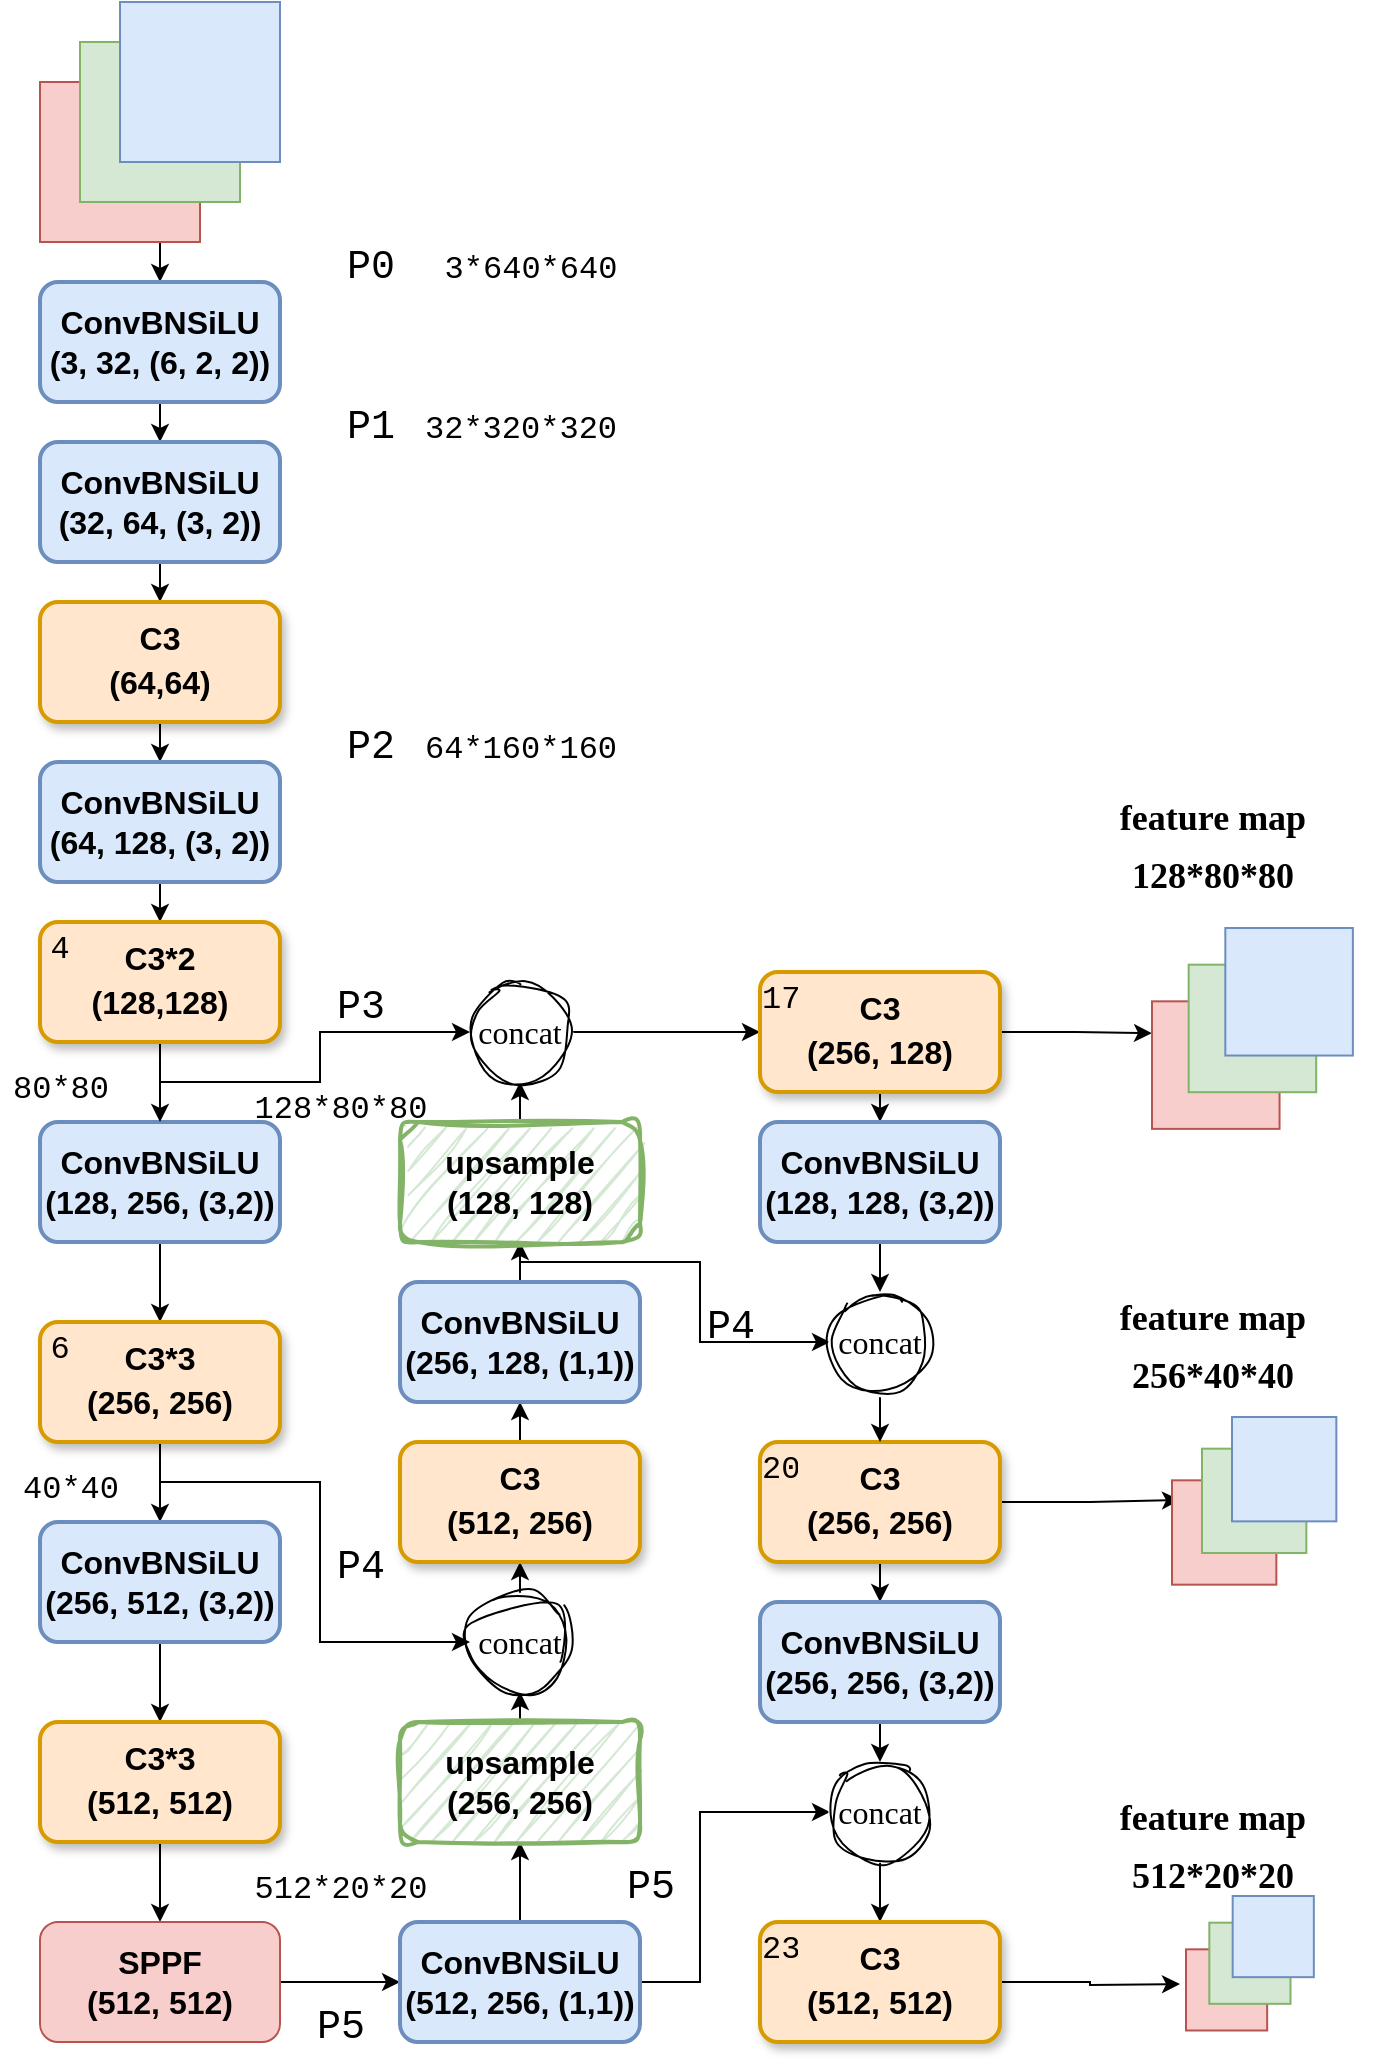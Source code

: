 <mxfile version="20.8.23" type="github" pages="6">
  <diagram name="第 1 页" id="JUju-SfDc5GeivV5sUrn">
    <mxGraphModel dx="805" dy="739" grid="1" gridSize="10" guides="1" tooltips="1" connect="1" arrows="1" fold="1" page="1" pageScale="1" pageWidth="827" pageHeight="1169" math="0" shadow="0">
      <root>
        <mxCell id="0" />
        <mxCell id="1" parent="0" />
        <mxCell id="3-Fe06T2kwL8zZiIl-PU-5" style="edgeStyle=orthogonalEdgeStyle;rounded=0;orthogonalLoop=1;jettySize=auto;html=1;exitX=0.5;exitY=1;exitDx=0;exitDy=0;" parent="1" source="3-Fe06T2kwL8zZiIl-PU-2" target="3-Fe06T2kwL8zZiIl-PU-4" edge="1">
          <mxGeometry relative="1" as="geometry" />
        </mxCell>
        <mxCell id="3-Fe06T2kwL8zZiIl-PU-10" style="edgeStyle=orthogonalEdgeStyle;rounded=0;orthogonalLoop=1;jettySize=auto;html=1;exitX=0.5;exitY=1;exitDx=0;exitDy=0;entryX=0.5;entryY=0;entryDx=0;entryDy=0;fontFamily=Courier New;fontSize=16;" parent="1" source="3-Fe06T2kwL8zZiIl-PU-4" target="3-Fe06T2kwL8zZiIl-PU-9" edge="1">
          <mxGeometry relative="1" as="geometry" />
        </mxCell>
        <mxCell id="3-Fe06T2kwL8zZiIl-PU-4" value="&lt;font style=&quot;font-size: 16px;&quot;&gt;&lt;b&gt;ConvBNSiLU&lt;br&gt;(3, 32, (6, 2, 2))&lt;/b&gt;&lt;br&gt;&lt;/font&gt;" style="rounded=1;whiteSpace=wrap;html=1;fillColor=#dae8fc;strokeColor=#6c8ebf;strokeWidth=2;" parent="1" vertex="1">
          <mxGeometry x="30" y="260" width="120" height="60" as="geometry" />
        </mxCell>
        <mxCell id="3-Fe06T2kwL8zZiIl-PU-6" value="&lt;span style=&quot;font-weight: normal;&quot;&gt;&lt;font style=&quot;font-size: 16px;&quot; face=&quot;Courier New&quot;&gt;3*640*640&lt;/font&gt;&lt;/span&gt;" style="text;strokeColor=none;fillColor=none;html=1;fontSize=24;fontStyle=1;verticalAlign=middle;align=center;" parent="1" vertex="1">
          <mxGeometry x="225" y="230" width="100" height="40" as="geometry" />
        </mxCell>
        <mxCell id="3-Fe06T2kwL8zZiIl-PU-20" style="edgeStyle=orthogonalEdgeStyle;rounded=0;orthogonalLoop=1;jettySize=auto;html=1;exitX=0.5;exitY=1;exitDx=0;exitDy=0;entryX=0.5;entryY=0;entryDx=0;entryDy=0;fontFamily=Helvetica;fontSize=16;" parent="1" source="3-Fe06T2kwL8zZiIl-PU-9" target="3-Fe06T2kwL8zZiIl-PU-15" edge="1">
          <mxGeometry relative="1" as="geometry" />
        </mxCell>
        <mxCell id="3-Fe06T2kwL8zZiIl-PU-9" value="&lt;font style=&quot;font-size: 16px;&quot;&gt;&lt;b&gt;ConvBNSiLU&lt;br&gt;(32, 64, (3, 2))&lt;/b&gt;&lt;br&gt;&lt;/font&gt;" style="rounded=1;whiteSpace=wrap;html=1;fillColor=#dae8fc;strokeColor=#6c8ebf;strokeWidth=2;" parent="1" vertex="1">
          <mxGeometry x="30" y="340" width="120" height="60" as="geometry" />
        </mxCell>
        <mxCell id="3-Fe06T2kwL8zZiIl-PU-11" value="&lt;span style=&quot;font-weight: normal;&quot;&gt;&lt;font style=&quot;font-size: 16px;&quot; face=&quot;Courier New&quot;&gt;32*320*320&lt;/font&gt;&lt;/span&gt;" style="text;strokeColor=none;fillColor=none;html=1;fontSize=24;fontStyle=1;verticalAlign=middle;align=center;" parent="1" vertex="1">
          <mxGeometry x="220" y="320" width="100" height="20" as="geometry" />
        </mxCell>
        <mxCell id="3-Fe06T2kwL8zZiIl-PU-29" style="edgeStyle=orthogonalEdgeStyle;rounded=0;orthogonalLoop=1;jettySize=auto;html=1;exitX=0.5;exitY=1;exitDx=0;exitDy=0;entryX=0.5;entryY=0;entryDx=0;entryDy=0;fontFamily=Helvetica;fontSize=16;" parent="1" source="3-Fe06T2kwL8zZiIl-PU-15" target="3-Fe06T2kwL8zZiIl-PU-23" edge="1">
          <mxGeometry relative="1" as="geometry" />
        </mxCell>
        <mxCell id="3-Fe06T2kwL8zZiIl-PU-15" value="&lt;font face=&quot;Helvetica&quot; style=&quot;font-size: 16px;&quot;&gt;&lt;b&gt;C3&lt;br&gt;(64,64)&lt;/b&gt;&lt;/font&gt;" style="rounded=1;whiteSpace=wrap;html=1;fontFamily=Courier New;fontSize=16;fillColor=#ffe6cc;strokeColor=#d79b00;strokeWidth=2;glass=0;shadow=1;" parent="1" vertex="1">
          <mxGeometry x="30" y="420" width="120" height="60" as="geometry" />
        </mxCell>
        <mxCell id="3-Fe06T2kwL8zZiIl-PU-30" style="edgeStyle=orthogonalEdgeStyle;rounded=0;orthogonalLoop=1;jettySize=auto;html=1;exitX=0.5;exitY=1;exitDx=0;exitDy=0;entryX=0.5;entryY=0;entryDx=0;entryDy=0;fontFamily=Helvetica;fontSize=16;" parent="1" source="3-Fe06T2kwL8zZiIl-PU-23" target="3-Fe06T2kwL8zZiIl-PU-25" edge="1">
          <mxGeometry relative="1" as="geometry" />
        </mxCell>
        <mxCell id="3-Fe06T2kwL8zZiIl-PU-23" value="&lt;font style=&quot;font-size: 16px;&quot;&gt;&lt;b&gt;ConvBNSiLU&lt;br&gt;(64, 128, (3, 2))&lt;/b&gt;&lt;br&gt;&lt;/font&gt;" style="rounded=1;whiteSpace=wrap;html=1;fillColor=#dae8fc;strokeColor=#6c8ebf;strokeWidth=2;" parent="1" vertex="1">
          <mxGeometry x="30" y="500" width="120" height="60" as="geometry" />
        </mxCell>
        <mxCell id="3-Fe06T2kwL8zZiIl-PU-33" value="" style="edgeStyle=orthogonalEdgeStyle;rounded=0;orthogonalLoop=1;jettySize=auto;html=1;fontFamily=Helvetica;fontSize=16;" parent="1" source="3-Fe06T2kwL8zZiIl-PU-24" target="3-Fe06T2kwL8zZiIl-PU-26" edge="1">
          <mxGeometry relative="1" as="geometry" />
        </mxCell>
        <mxCell id="3-Fe06T2kwL8zZiIl-PU-24" value="&lt;font style=&quot;font-size: 16px;&quot;&gt;&lt;b&gt;ConvBNSiLU&lt;br&gt;(128, 256, (3,2))&lt;/b&gt;&lt;br&gt;&lt;/font&gt;" style="rounded=1;whiteSpace=wrap;html=1;fillColor=#dae8fc;strokeColor=#6c8ebf;strokeWidth=2;" parent="1" vertex="1">
          <mxGeometry x="30" y="680" width="120" height="60" as="geometry" />
        </mxCell>
        <mxCell id="3-Fe06T2kwL8zZiIl-PU-32" style="edgeStyle=orthogonalEdgeStyle;rounded=0;orthogonalLoop=1;jettySize=auto;html=1;exitX=0.5;exitY=1;exitDx=0;exitDy=0;entryX=0.5;entryY=0;entryDx=0;entryDy=0;fontFamily=Helvetica;fontSize=16;" parent="1" source="3-Fe06T2kwL8zZiIl-PU-25" target="3-Fe06T2kwL8zZiIl-PU-24" edge="1">
          <mxGeometry relative="1" as="geometry" />
        </mxCell>
        <mxCell id="3-Fe06T2kwL8zZiIl-PU-25" value="&lt;font face=&quot;Helvetica&quot; style=&quot;font-size: 16px;&quot;&gt;&lt;b&gt;C3*2&lt;br&gt;(128,128)&lt;/b&gt;&lt;/font&gt;" style="rounded=1;whiteSpace=wrap;html=1;fontFamily=Courier New;fontSize=16;fillColor=#ffe6cc;strokeColor=#d79b00;strokeWidth=2;glass=0;shadow=1;" parent="1" vertex="1">
          <mxGeometry x="30" y="580" width="120" height="60" as="geometry" />
        </mxCell>
        <mxCell id="3-Fe06T2kwL8zZiIl-PU-34" value="" style="edgeStyle=orthogonalEdgeStyle;rounded=0;orthogonalLoop=1;jettySize=auto;html=1;fontFamily=Helvetica;fontSize=16;" parent="1" source="3-Fe06T2kwL8zZiIl-PU-26" target="3-Fe06T2kwL8zZiIl-PU-27" edge="1">
          <mxGeometry relative="1" as="geometry" />
        </mxCell>
        <mxCell id="3-Fe06T2kwL8zZiIl-PU-26" value="&lt;font face=&quot;Helvetica&quot; style=&quot;font-size: 16px;&quot;&gt;&lt;b&gt;C3*3&lt;br&gt;(256, 256)&lt;/b&gt;&lt;/font&gt;" style="rounded=1;whiteSpace=wrap;html=1;fontFamily=Courier New;fontSize=16;fillColor=#ffe6cc;strokeColor=#d79b00;strokeWidth=2;glass=0;shadow=1;" parent="1" vertex="1">
          <mxGeometry x="30" y="780" width="120" height="60" as="geometry" />
        </mxCell>
        <mxCell id="3-Fe06T2kwL8zZiIl-PU-35" value="" style="edgeStyle=orthogonalEdgeStyle;rounded=0;orthogonalLoop=1;jettySize=auto;html=1;fontFamily=Helvetica;fontSize=16;" parent="1" source="3-Fe06T2kwL8zZiIl-PU-27" target="3-Fe06T2kwL8zZiIl-PU-28" edge="1">
          <mxGeometry relative="1" as="geometry" />
        </mxCell>
        <mxCell id="3-Fe06T2kwL8zZiIl-PU-27" value="&lt;font style=&quot;font-size: 16px;&quot;&gt;&lt;b&gt;ConvBNSiLU&lt;br&gt;(256, 512, (3,2))&lt;/b&gt;&lt;br&gt;&lt;/font&gt;" style="rounded=1;whiteSpace=wrap;html=1;fillColor=#dae8fc;strokeColor=#6c8ebf;strokeWidth=2;" parent="1" vertex="1">
          <mxGeometry x="30" y="880" width="120" height="60" as="geometry" />
        </mxCell>
        <mxCell id="gwOte5Hnuhn8S0Q1IBPA-8" style="edgeStyle=orthogonalEdgeStyle;rounded=0;orthogonalLoop=1;jettySize=auto;html=1;exitX=0.5;exitY=1;exitDx=0;exitDy=0;entryX=0.5;entryY=0;entryDx=0;entryDy=0;fontFamily=Helvetica;fontSize=16;" parent="1" source="3-Fe06T2kwL8zZiIl-PU-28" target="gwOte5Hnuhn8S0Q1IBPA-7" edge="1">
          <mxGeometry relative="1" as="geometry" />
        </mxCell>
        <mxCell id="3-Fe06T2kwL8zZiIl-PU-28" value="&lt;font face=&quot;Helvetica&quot; style=&quot;font-size: 16px;&quot;&gt;&lt;b&gt;C3*3&lt;br&gt;(512, 512)&lt;/b&gt;&lt;/font&gt;" style="rounded=1;whiteSpace=wrap;html=1;fontFamily=Courier New;fontSize=16;fillColor=#ffe6cc;strokeColor=#d79b00;strokeWidth=2;glass=0;shadow=1;" parent="1" vertex="1">
          <mxGeometry x="30" y="980" width="120" height="60" as="geometry" />
        </mxCell>
        <mxCell id="gwOte5Hnuhn8S0Q1IBPA-1" value="&lt;span style=&quot;font-weight: normal;&quot;&gt;&lt;font style=&quot;font-size: 16px;&quot; face=&quot;Courier New&quot;&gt;64*160*160&lt;/font&gt;&lt;/span&gt;" style="text;strokeColor=none;fillColor=none;html=1;fontSize=24;fontStyle=1;verticalAlign=middle;align=center;" parent="1" vertex="1">
          <mxGeometry x="220" y="480" width="100" height="20" as="geometry" />
        </mxCell>
        <mxCell id="gwOte5Hnuhn8S0Q1IBPA-2" value="&lt;span style=&quot;font-weight: normal;&quot;&gt;&lt;font style=&quot;font-size: 16px;&quot; face=&quot;Courier New&quot;&gt;128*80*80&lt;/font&gt;&lt;/span&gt;" style="text;strokeColor=none;fillColor=none;html=1;fontSize=24;fontStyle=1;verticalAlign=middle;align=center;" parent="1" vertex="1">
          <mxGeometry x="130" y="650" width="100" height="40" as="geometry" />
        </mxCell>
        <mxCell id="gwOte5Hnuhn8S0Q1IBPA-3" value="&lt;span style=&quot;font-weight: normal;&quot;&gt;&lt;font style=&quot;font-size: 16px;&quot; face=&quot;Courier New&quot;&gt;80*80&lt;/font&gt;&lt;/span&gt;" style="text;strokeColor=none;fillColor=none;html=1;fontSize=24;fontStyle=1;verticalAlign=middle;align=center;" parent="1" vertex="1">
          <mxGeometry x="10" y="640" width="60" height="40" as="geometry" />
        </mxCell>
        <mxCell id="gwOte5Hnuhn8S0Q1IBPA-5" value="&lt;span style=&quot;font-weight: normal;&quot;&gt;&lt;font style=&quot;font-size: 16px;&quot; face=&quot;Courier New&quot;&gt;40*40&lt;/font&gt;&lt;/span&gt;" style="text;strokeColor=none;fillColor=none;html=1;fontSize=24;fontStyle=1;verticalAlign=middle;align=center;" parent="1" vertex="1">
          <mxGeometry x="20" y="840" width="50" height="40" as="geometry" />
        </mxCell>
        <mxCell id="cU7MSdv4xx69I2tBe95h-2" style="edgeStyle=orthogonalEdgeStyle;rounded=0;orthogonalLoop=1;jettySize=auto;html=1;exitX=1;exitY=0.5;exitDx=0;exitDy=0;entryX=0;entryY=0.5;entryDx=0;entryDy=0;" parent="1" source="gwOte5Hnuhn8S0Q1IBPA-7" target="cU7MSdv4xx69I2tBe95h-1" edge="1">
          <mxGeometry relative="1" as="geometry" />
        </mxCell>
        <mxCell id="gwOte5Hnuhn8S0Q1IBPA-7" value="&lt;b&gt;SPPF&lt;br&gt;(512, 512)&lt;/b&gt;" style="rounded=1;whiteSpace=wrap;html=1;fontFamily=Helvetica;fontSize=16;fillColor=#f8cecc;strokeColor=#b85450;" parent="1" vertex="1">
          <mxGeometry x="30" y="1080" width="120" height="60" as="geometry" />
        </mxCell>
        <mxCell id="gwOte5Hnuhn8S0Q1IBPA-9" value="&lt;span style=&quot;font-weight: normal;&quot;&gt;&lt;font style=&quot;font-size: 16px;&quot; face=&quot;Courier New&quot;&gt;512*20*20&lt;/font&gt;&lt;/span&gt;" style="text;strokeColor=none;fillColor=none;html=1;fontSize=24;fontStyle=1;verticalAlign=middle;align=center;" parent="1" vertex="1">
          <mxGeometry x="130" y="1040" width="100" height="40" as="geometry" />
        </mxCell>
        <mxCell id="cU7MSdv4xx69I2tBe95h-8" style="edgeStyle=orthogonalEdgeStyle;rounded=0;orthogonalLoop=1;jettySize=auto;html=1;exitX=0.5;exitY=0;exitDx=0;exitDy=0;fontSize=16;" parent="1" source="cU7MSdv4xx69I2tBe95h-1" target="cU7MSdv4xx69I2tBe95h-4" edge="1">
          <mxGeometry relative="1" as="geometry" />
        </mxCell>
        <mxCell id="cU7MSdv4xx69I2tBe95h-38" value="" style="edgeStyle=orthogonalEdgeStyle;rounded=0;orthogonalLoop=1;jettySize=auto;html=1;fontSize=16;" parent="1" source="cU7MSdv4xx69I2tBe95h-1" target="cU7MSdv4xx69I2tBe95h-36" edge="1">
          <mxGeometry relative="1" as="geometry">
            <Array as="points">
              <mxPoint x="360" y="1110" />
              <mxPoint x="360" y="1025" />
            </Array>
          </mxGeometry>
        </mxCell>
        <mxCell id="cU7MSdv4xx69I2tBe95h-1" value="&lt;font style=&quot;font-size: 16px;&quot;&gt;&lt;b&gt;ConvBNSiLU&lt;br&gt;(512, 256, (1,1))&lt;/b&gt;&lt;br&gt;&lt;/font&gt;" style="rounded=1;whiteSpace=wrap;html=1;fillColor=#dae8fc;strokeColor=#6c8ebf;strokeWidth=2;" parent="1" vertex="1">
          <mxGeometry x="210" y="1080" width="120" height="60" as="geometry" />
        </mxCell>
        <mxCell id="cU7MSdv4xx69I2tBe95h-7" style="edgeStyle=orthogonalEdgeStyle;rounded=0;orthogonalLoop=1;jettySize=auto;html=1;exitX=0.5;exitY=0;exitDx=0;exitDy=0;entryX=0.5;entryY=1;entryDx=0;entryDy=0;fontSize=16;" parent="1" source="cU7MSdv4xx69I2tBe95h-4" target="cU7MSdv4xx69I2tBe95h-6" edge="1">
          <mxGeometry relative="1" as="geometry" />
        </mxCell>
        <mxCell id="cU7MSdv4xx69I2tBe95h-4" value="&lt;font style=&quot;font-size: 16px;&quot;&gt;&lt;b&gt;upsample&lt;br&gt;(256, 256)&lt;br&gt;&lt;/b&gt;&lt;/font&gt;" style="rounded=1;whiteSpace=wrap;html=1;fillColor=#d5e8d4;strokeColor=#82b366;sketch=1;curveFitting=1;jiggle=2;strokeWidth=2;shadow=0;" parent="1" vertex="1">
          <mxGeometry x="210" y="980" width="120" height="60" as="geometry" />
        </mxCell>
        <mxCell id="cU7MSdv4xx69I2tBe95h-5" value="" style="endArrow=classic;html=1;rounded=0;fontSize=16;entryX=0;entryY=0.5;entryDx=0;entryDy=0;" parent="1" target="cU7MSdv4xx69I2tBe95h-6" edge="1">
          <mxGeometry width="50" height="50" relative="1" as="geometry">
            <mxPoint x="90" y="860" as="sourcePoint" />
            <mxPoint x="200" y="900" as="targetPoint" />
            <Array as="points">
              <mxPoint x="170" y="860" />
              <mxPoint x="170" y="940" />
            </Array>
          </mxGeometry>
        </mxCell>
        <mxCell id="cU7MSdv4xx69I2tBe95h-13" value="" style="edgeStyle=orthogonalEdgeStyle;rounded=0;orthogonalLoop=1;jettySize=auto;html=1;fontSize=16;" parent="1" source="cU7MSdv4xx69I2tBe95h-6" target="cU7MSdv4xx69I2tBe95h-12" edge="1">
          <mxGeometry relative="1" as="geometry" />
        </mxCell>
        <mxCell id="cU7MSdv4xx69I2tBe95h-6" value="&lt;font face=&quot;Comic Sans MS&quot;&gt;concat&lt;/font&gt;" style="ellipse;whiteSpace=wrap;html=1;aspect=fixed;fontSize=16;sketch=1;curveFitting=1;jiggle=2;" parent="1" vertex="1">
          <mxGeometry x="245" y="915" width="50" height="50" as="geometry" />
        </mxCell>
        <mxCell id="cU7MSdv4xx69I2tBe95h-15" value="" style="edgeStyle=orthogonalEdgeStyle;rounded=0;orthogonalLoop=1;jettySize=auto;html=1;fontSize=16;" parent="1" source="cU7MSdv4xx69I2tBe95h-12" target="cU7MSdv4xx69I2tBe95h-14" edge="1">
          <mxGeometry relative="1" as="geometry" />
        </mxCell>
        <mxCell id="cU7MSdv4xx69I2tBe95h-12" value="&lt;font face=&quot;Helvetica&quot; style=&quot;font-size: 16px;&quot;&gt;&lt;b&gt;C3&lt;br&gt;(512, 256)&lt;/b&gt;&lt;/font&gt;" style="rounded=1;whiteSpace=wrap;html=1;fontFamily=Courier New;fontSize=16;fillColor=#ffe6cc;strokeColor=#d79b00;strokeWidth=2;glass=0;shadow=1;" parent="1" vertex="1">
          <mxGeometry x="210" y="840" width="120" height="60" as="geometry" />
        </mxCell>
        <mxCell id="cU7MSdv4xx69I2tBe95h-17" value="" style="edgeStyle=orthogonalEdgeStyle;rounded=0;orthogonalLoop=1;jettySize=auto;html=1;fontSize=16;" parent="1" source="cU7MSdv4xx69I2tBe95h-14" target="cU7MSdv4xx69I2tBe95h-16" edge="1">
          <mxGeometry relative="1" as="geometry" />
        </mxCell>
        <mxCell id="cU7MSdv4xx69I2tBe95h-14" value="&lt;font style=&quot;font-size: 16px;&quot;&gt;&lt;b&gt;ConvBNSiLU&lt;br&gt;(256, 128, (1,1))&lt;/b&gt;&lt;br&gt;&lt;/font&gt;" style="rounded=1;whiteSpace=wrap;html=1;fillColor=#dae8fc;strokeColor=#6c8ebf;strokeWidth=2;" parent="1" vertex="1">
          <mxGeometry x="210" y="760" width="120" height="60" as="geometry" />
        </mxCell>
        <mxCell id="cU7MSdv4xx69I2tBe95h-19" value="" style="edgeStyle=orthogonalEdgeStyle;rounded=0;orthogonalLoop=1;jettySize=auto;html=1;fontSize=16;" parent="1" source="cU7MSdv4xx69I2tBe95h-16" target="cU7MSdv4xx69I2tBe95h-18" edge="1">
          <mxGeometry relative="1" as="geometry" />
        </mxCell>
        <mxCell id="cU7MSdv4xx69I2tBe95h-16" value="&lt;font style=&quot;font-size: 16px;&quot;&gt;&lt;b&gt;upsample&lt;br&gt;(128, 128)&lt;br&gt;&lt;/b&gt;&lt;/font&gt;" style="rounded=1;whiteSpace=wrap;html=1;fillColor=#d5e8d4;strokeColor=#82b366;sketch=1;curveFitting=1;jiggle=2;strokeWidth=2;shadow=0;" parent="1" vertex="1">
          <mxGeometry x="210" y="680" width="120" height="60" as="geometry" />
        </mxCell>
        <mxCell id="cU7MSdv4xx69I2tBe95h-24" value="" style="edgeStyle=orthogonalEdgeStyle;rounded=0;orthogonalLoop=1;jettySize=auto;html=1;fontSize=16;" parent="1" source="cU7MSdv4xx69I2tBe95h-18" target="cU7MSdv4xx69I2tBe95h-23" edge="1">
          <mxGeometry relative="1" as="geometry" />
        </mxCell>
        <mxCell id="cU7MSdv4xx69I2tBe95h-18" value="&lt;font style=&quot;&quot; face=&quot;Comic Sans MS&quot;&gt;concat&lt;/font&gt;" style="ellipse;whiteSpace=wrap;html=1;aspect=fixed;fontSize=16;sketch=1;curveFitting=1;jiggle=2;" parent="1" vertex="1">
          <mxGeometry x="245" y="610" width="50" height="50" as="geometry" />
        </mxCell>
        <mxCell id="cU7MSdv4xx69I2tBe95h-20" value="" style="endArrow=classic;html=1;rounded=0;fontSize=16;entryX=0;entryY=0.5;entryDx=0;entryDy=0;" parent="1" target="cU7MSdv4xx69I2tBe95h-18" edge="1">
          <mxGeometry width="50" height="50" relative="1" as="geometry">
            <mxPoint x="90" y="660" as="sourcePoint" />
            <mxPoint x="410" y="370" as="targetPoint" />
            <Array as="points">
              <mxPoint x="170" y="660" />
              <mxPoint x="170" y="635" />
            </Array>
          </mxGeometry>
        </mxCell>
        <mxCell id="cU7MSdv4xx69I2tBe95h-21" value="&lt;span style=&quot;font-weight: normal;&quot;&gt;&lt;font style=&quot;font-size: 20px;&quot; face=&quot;Courier New&quot;&gt;P4&lt;/font&gt;&lt;/span&gt;" style="text;strokeColor=none;fillColor=none;html=1;fontSize=24;fontStyle=1;verticalAlign=middle;align=center;" parent="1" vertex="1">
          <mxGeometry x="140" y="880" width="100" height="40" as="geometry" />
        </mxCell>
        <mxCell id="cU7MSdv4xx69I2tBe95h-22" value="&lt;span style=&quot;font-weight: normal;&quot;&gt;&lt;font style=&quot;font-size: 20px;&quot; face=&quot;Courier New&quot;&gt;P3&lt;/font&gt;&lt;/span&gt;" style="text;strokeColor=none;fillColor=none;html=1;fontSize=24;fontStyle=1;verticalAlign=middle;align=center;" parent="1" vertex="1">
          <mxGeometry x="140" y="600" width="100" height="40" as="geometry" />
        </mxCell>
        <mxCell id="cU7MSdv4xx69I2tBe95h-28" value="" style="edgeStyle=orthogonalEdgeStyle;rounded=0;orthogonalLoop=1;jettySize=auto;html=1;fontSize=16;" parent="1" source="cU7MSdv4xx69I2tBe95h-23" target="cU7MSdv4xx69I2tBe95h-27" edge="1">
          <mxGeometry relative="1" as="geometry" />
        </mxCell>
        <mxCell id="cU7MSdv4xx69I2tBe95h-63" style="edgeStyle=orthogonalEdgeStyle;rounded=0;orthogonalLoop=1;jettySize=auto;html=1;exitX=1;exitY=0.5;exitDx=0;exitDy=0;fontSize=16;entryX=0;entryY=0.25;entryDx=0;entryDy=0;" parent="1" source="cU7MSdv4xx69I2tBe95h-23" target="cU7MSdv4xx69I2tBe95h-69" edge="1">
          <mxGeometry relative="1" as="geometry">
            <mxPoint x="560" y="670" as="targetPoint" />
          </mxGeometry>
        </mxCell>
        <mxCell id="cU7MSdv4xx69I2tBe95h-23" value="&lt;font face=&quot;Helvetica&quot; style=&quot;font-size: 16px;&quot;&gt;&lt;b&gt;C3&lt;br&gt;(256, 128)&lt;/b&gt;&lt;/font&gt;" style="rounded=1;whiteSpace=wrap;html=1;fontFamily=Courier New;fontSize=16;fillColor=#ffe6cc;strokeColor=#d79b00;strokeWidth=2;glass=0;shadow=1;" parent="1" vertex="1">
          <mxGeometry x="390" y="605" width="120" height="60" as="geometry" />
        </mxCell>
        <mxCell id="cU7MSdv4xx69I2tBe95h-55" style="edgeStyle=orthogonalEdgeStyle;rounded=0;orthogonalLoop=1;jettySize=auto;html=1;exitX=0.5;exitY=1;exitDx=0;exitDy=0;fontSize=16;" parent="1" source="cU7MSdv4xx69I2tBe95h-27" target="cU7MSdv4xx69I2tBe95h-53" edge="1">
          <mxGeometry relative="1" as="geometry" />
        </mxCell>
        <mxCell id="cU7MSdv4xx69I2tBe95h-27" value="&lt;font style=&quot;font-size: 16px;&quot;&gt;&lt;b&gt;ConvBNSiLU&lt;br&gt;(128, 128, (3,2))&lt;/b&gt;&lt;br&gt;&lt;/font&gt;" style="rounded=1;whiteSpace=wrap;html=1;fillColor=#dae8fc;strokeColor=#6c8ebf;strokeWidth=2;" parent="1" vertex="1">
          <mxGeometry x="390" y="680" width="120" height="60" as="geometry" />
        </mxCell>
        <mxCell id="cU7MSdv4xx69I2tBe95h-31" value="" style="endArrow=classic;html=1;rounded=0;fontSize=16;entryX=1;entryY=0.75;entryDx=0;entryDy=0;" parent="1" target="cU7MSdv4xx69I2tBe95h-40" edge="1">
          <mxGeometry width="50" height="50" relative="1" as="geometry">
            <mxPoint x="270" y="750" as="sourcePoint" />
            <mxPoint x="390" y="820" as="targetPoint" />
            <Array as="points">
              <mxPoint x="360" y="750" />
              <mxPoint x="360" y="790" />
            </Array>
          </mxGeometry>
        </mxCell>
        <mxCell id="cU7MSdv4xx69I2tBe95h-35" style="edgeStyle=orthogonalEdgeStyle;rounded=0;orthogonalLoop=1;jettySize=auto;html=1;exitX=0.5;exitY=1;exitDx=0;exitDy=0;fontSize=16;" parent="1" source="cU7MSdv4xx69I2tBe95h-32" target="cU7MSdv4xx69I2tBe95h-34" edge="1">
          <mxGeometry relative="1" as="geometry" />
        </mxCell>
        <mxCell id="cU7MSdv4xx69I2tBe95h-64" style="edgeStyle=orthogonalEdgeStyle;rounded=0;orthogonalLoop=1;jettySize=auto;html=1;exitX=1;exitY=0.5;exitDx=0;exitDy=0;fontSize=16;" parent="1" source="cU7MSdv4xx69I2tBe95h-32" edge="1">
          <mxGeometry relative="1" as="geometry">
            <mxPoint x="600" y="869" as="targetPoint" />
          </mxGeometry>
        </mxCell>
        <mxCell id="cU7MSdv4xx69I2tBe95h-32" value="&lt;font face=&quot;Helvetica&quot; style=&quot;font-size: 16px;&quot;&gt;&lt;b&gt;C3&lt;br&gt;(256, 256)&lt;/b&gt;&lt;/font&gt;" style="rounded=1;whiteSpace=wrap;html=1;fontFamily=Courier New;fontSize=16;fillColor=#ffe6cc;strokeColor=#d79b00;strokeWidth=2;glass=0;shadow=1;" parent="1" vertex="1">
          <mxGeometry x="390" y="840" width="120" height="60" as="geometry" />
        </mxCell>
        <mxCell id="cU7MSdv4xx69I2tBe95h-37" style="edgeStyle=orthogonalEdgeStyle;rounded=0;orthogonalLoop=1;jettySize=auto;html=1;exitX=0.5;exitY=1;exitDx=0;exitDy=0;entryX=0.5;entryY=0;entryDx=0;entryDy=0;fontSize=16;" parent="1" source="cU7MSdv4xx69I2tBe95h-34" target="cU7MSdv4xx69I2tBe95h-36" edge="1">
          <mxGeometry relative="1" as="geometry" />
        </mxCell>
        <mxCell id="cU7MSdv4xx69I2tBe95h-34" value="&lt;font style=&quot;font-size: 16px;&quot;&gt;&lt;b&gt;ConvBNSiLU&lt;br&gt;(256, 256, (3,2))&lt;/b&gt;&lt;br&gt;&lt;/font&gt;" style="rounded=1;whiteSpace=wrap;html=1;fillColor=#dae8fc;strokeColor=#6c8ebf;strokeWidth=2;" parent="1" vertex="1">
          <mxGeometry x="390" y="920" width="120" height="60" as="geometry" />
        </mxCell>
        <mxCell id="cU7MSdv4xx69I2tBe95h-60" style="edgeStyle=orthogonalEdgeStyle;rounded=0;orthogonalLoop=1;jettySize=auto;html=1;exitX=0.5;exitY=1;exitDx=0;exitDy=0;entryX=0.5;entryY=0;entryDx=0;entryDy=0;fontSize=16;" parent="1" source="cU7MSdv4xx69I2tBe95h-36" target="cU7MSdv4xx69I2tBe95h-57" edge="1">
          <mxGeometry relative="1" as="geometry" />
        </mxCell>
        <mxCell id="cU7MSdv4xx69I2tBe95h-36" value="&lt;font style=&quot;&quot; face=&quot;Comic Sans MS&quot;&gt;concat&lt;/font&gt;" style="ellipse;whiteSpace=wrap;html=1;aspect=fixed;fontSize=16;sketch=1;curveFitting=1;jiggle=2;" parent="1" vertex="1">
          <mxGeometry x="425" y="1000" width="50" height="50" as="geometry" />
        </mxCell>
        <mxCell id="cU7MSdv4xx69I2tBe95h-40" value="&lt;span style=&quot;font-weight: normal;&quot;&gt;&lt;font style=&quot;font-size: 20px;&quot; face=&quot;Courier New&quot;&gt;P4&lt;/font&gt;&lt;/span&gt;" style="text;strokeColor=none;fillColor=none;html=1;fontSize=24;fontStyle=1;verticalAlign=middle;align=center;" parent="1" vertex="1">
          <mxGeometry x="325" y="760" width="100" height="40" as="geometry" />
        </mxCell>
        <mxCell id="cU7MSdv4xx69I2tBe95h-41" value="&lt;span style=&quot;font-weight: normal;&quot;&gt;&lt;font style=&quot;font-size: 20px;&quot; face=&quot;Courier New&quot;&gt;P2&lt;/font&gt;&lt;/span&gt;" style="text;strokeColor=none;fillColor=none;html=1;fontSize=24;fontStyle=1;verticalAlign=middle;align=center;" parent="1" vertex="1">
          <mxGeometry x="145" y="475" width="100" height="30" as="geometry" />
        </mxCell>
        <mxCell id="cU7MSdv4xx69I2tBe95h-42" value="&lt;span style=&quot;font-weight: normal;&quot;&gt;&lt;font style=&quot;font-size: 20px;&quot; face=&quot;Courier New&quot;&gt;P1&lt;/font&gt;&lt;/span&gt;" style="text;strokeColor=none;fillColor=none;html=1;fontSize=24;fontStyle=1;verticalAlign=middle;align=center;" parent="1" vertex="1">
          <mxGeometry x="175" y="320" width="40" height="20" as="geometry" />
        </mxCell>
        <mxCell id="cU7MSdv4xx69I2tBe95h-43" value="&lt;span style=&quot;font-weight: normal;&quot;&gt;&lt;font style=&quot;font-size: 20px;&quot; face=&quot;Courier New&quot;&gt;P0&lt;/font&gt;&lt;/span&gt;" style="text;strokeColor=none;fillColor=none;html=1;fontSize=24;fontStyle=1;verticalAlign=middle;align=center;" parent="1" vertex="1">
          <mxGeometry x="175" y="240" width="40" height="20" as="geometry" />
        </mxCell>
        <mxCell id="cU7MSdv4xx69I2tBe95h-45" value="&lt;span style=&quot;font-weight: normal;&quot;&gt;&lt;font style=&quot;font-size: 20px;&quot; face=&quot;Courier New&quot;&gt;P5&lt;/font&gt;&lt;/span&gt;" style="text;strokeColor=none;fillColor=none;html=1;fontSize=24;fontStyle=1;verticalAlign=middle;align=center;" parent="1" vertex="1">
          <mxGeometry x="320" y="1040" width="30" height="40" as="geometry" />
        </mxCell>
        <UserObject label="&lt;font face=&quot;Courier New&quot;&gt;6&lt;/font&gt;" placeholders="1" name="Variable" id="cU7MSdv4xx69I2tBe95h-46">
          <mxCell style="text;html=1;strokeColor=none;fillColor=none;align=center;verticalAlign=middle;whiteSpace=wrap;overflow=hidden;fontSize=16;" parent="1" vertex="1">
            <mxGeometry x="30" y="780" width="20" height="20" as="geometry" />
          </mxCell>
        </UserObject>
        <UserObject label="&lt;font face=&quot;Courier New&quot;&gt;4&lt;/font&gt;" placeholders="1" name="Variable" id="cU7MSdv4xx69I2tBe95h-47">
          <mxCell style="text;html=1;strokeColor=none;fillColor=none;align=center;verticalAlign=middle;whiteSpace=wrap;overflow=hidden;fontSize=16;" parent="1" vertex="1">
            <mxGeometry x="30" y="580" width="20" height="20" as="geometry" />
          </mxCell>
        </UserObject>
        <UserObject label="&lt;font face=&quot;Courier New&quot;&gt;17&lt;/font&gt;" placeholders="1" name="Variable" id="cU7MSdv4xx69I2tBe95h-50">
          <mxCell style="text;html=1;strokeColor=none;fillColor=none;align=center;verticalAlign=middle;whiteSpace=wrap;overflow=hidden;fontSize=16;" parent="1" vertex="1">
            <mxGeometry x="390" y="605" width="20" height="20" as="geometry" />
          </mxCell>
        </UserObject>
        <mxCell id="cU7MSdv4xx69I2tBe95h-56" value="" style="edgeStyle=orthogonalEdgeStyle;rounded=0;orthogonalLoop=1;jettySize=auto;html=1;fontSize=16;" parent="1" source="cU7MSdv4xx69I2tBe95h-53" target="cU7MSdv4xx69I2tBe95h-32" edge="1">
          <mxGeometry relative="1" as="geometry" />
        </mxCell>
        <mxCell id="cU7MSdv4xx69I2tBe95h-53" value="&lt;font face=&quot;Comic Sans MS&quot;&gt;concat&lt;/font&gt;" style="ellipse;whiteSpace=wrap;html=1;aspect=fixed;fontSize=16;sketch=1;curveFitting=1;jiggle=2;" parent="1" vertex="1">
          <mxGeometry x="425" y="765" width="50" height="50" as="geometry" />
        </mxCell>
        <mxCell id="cU7MSdv4xx69I2tBe95h-65" style="edgeStyle=orthogonalEdgeStyle;rounded=0;orthogonalLoop=1;jettySize=auto;html=1;exitX=1;exitY=0.5;exitDx=0;exitDy=0;fontSize=16;" parent="1" source="cU7MSdv4xx69I2tBe95h-57" edge="1">
          <mxGeometry relative="1" as="geometry">
            <mxPoint x="600" y="1111" as="targetPoint" />
          </mxGeometry>
        </mxCell>
        <mxCell id="cU7MSdv4xx69I2tBe95h-57" value="&lt;font face=&quot;Helvetica&quot; style=&quot;font-size: 16px;&quot;&gt;&lt;b&gt;C3&lt;br&gt;(512, 512)&lt;/b&gt;&lt;/font&gt;" style="rounded=1;whiteSpace=wrap;html=1;fontFamily=Courier New;fontSize=16;fillColor=#ffe6cc;strokeColor=#d79b00;strokeWidth=2;glass=0;shadow=1;" parent="1" vertex="1">
          <mxGeometry x="390" y="1080" width="120" height="60" as="geometry" />
        </mxCell>
        <mxCell id="cU7MSdv4xx69I2tBe95h-59" value="&lt;span style=&quot;font-weight: normal;&quot;&gt;&lt;font style=&quot;font-size: 20px;&quot; face=&quot;Courier New&quot;&gt;P5&lt;/font&gt;&lt;/span&gt;" style="text;strokeColor=none;fillColor=none;html=1;fontSize=24;fontStyle=1;verticalAlign=middle;align=center;" parent="1" vertex="1">
          <mxGeometry x="165" y="1110" width="30" height="40" as="geometry" />
        </mxCell>
        <UserObject label="&lt;font face=&quot;Courier New&quot;&gt;20&lt;/font&gt;" placeholders="1" name="Variable" id="cU7MSdv4xx69I2tBe95h-61">
          <mxCell style="text;html=1;strokeColor=none;fillColor=none;align=center;verticalAlign=middle;whiteSpace=wrap;overflow=hidden;fontSize=16;" parent="1" vertex="1">
            <mxGeometry x="390" y="840" width="20" height="20" as="geometry" />
          </mxCell>
        </UserObject>
        <UserObject label="&lt;font face=&quot;Courier New&quot;&gt;23&lt;/font&gt;" placeholders="1" name="Variable" id="cU7MSdv4xx69I2tBe95h-62">
          <mxCell style="text;html=1;strokeColor=none;fillColor=none;align=center;verticalAlign=middle;whiteSpace=wrap;overflow=hidden;fontSize=16;" parent="1" vertex="1">
            <mxGeometry x="390" y="1080" width="20" height="20" as="geometry" />
          </mxCell>
        </UserObject>
        <mxCell id="cU7MSdv4xx69I2tBe95h-67" value="" style="group" parent="1" vertex="1" connectable="0">
          <mxGeometry x="30" y="120" width="120" height="120" as="geometry" />
        </mxCell>
        <mxCell id="3-Fe06T2kwL8zZiIl-PU-1" value="" style="whiteSpace=wrap;html=1;aspect=fixed;fillColor=#f8cecc;strokeColor=#b85450;" parent="cU7MSdv4xx69I2tBe95h-67" vertex="1">
          <mxGeometry y="40" width="80" height="80" as="geometry" />
        </mxCell>
        <mxCell id="3-Fe06T2kwL8zZiIl-PU-2" value="" style="whiteSpace=wrap;html=1;aspect=fixed;fillColor=#d5e8d4;strokeColor=#82b366;" parent="cU7MSdv4xx69I2tBe95h-67" vertex="1">
          <mxGeometry x="20" y="20" width="80" height="80" as="geometry" />
        </mxCell>
        <mxCell id="3-Fe06T2kwL8zZiIl-PU-3" value="" style="whiteSpace=wrap;html=1;aspect=fixed;fillColor=#dae8fc;strokeColor=#6c8ebf;" parent="cU7MSdv4xx69I2tBe95h-67" vertex="1">
          <mxGeometry x="40" width="80" height="80" as="geometry" />
        </mxCell>
        <mxCell id="cU7MSdv4xx69I2tBe95h-68" value="" style="group" parent="1" vertex="1" connectable="0">
          <mxGeometry x="586" y="583" width="110" height="110" as="geometry" />
        </mxCell>
        <mxCell id="cU7MSdv4xx69I2tBe95h-69" value="" style="whiteSpace=wrap;html=1;aspect=fixed;fillColor=#f8cecc;strokeColor=#b85450;" parent="cU7MSdv4xx69I2tBe95h-68" vertex="1">
          <mxGeometry y="36.667" width="63.768" height="63.768" as="geometry" />
        </mxCell>
        <mxCell id="cU7MSdv4xx69I2tBe95h-70" value="" style="whiteSpace=wrap;html=1;aspect=fixed;fillColor=#d5e8d4;strokeColor=#82b366;" parent="cU7MSdv4xx69I2tBe95h-68" vertex="1">
          <mxGeometry x="18.333" y="18.333" width="63.768" height="63.768" as="geometry" />
        </mxCell>
        <mxCell id="cU7MSdv4xx69I2tBe95h-71" value="" style="whiteSpace=wrap;html=1;aspect=fixed;fillColor=#dae8fc;strokeColor=#6c8ebf;" parent="cU7MSdv4xx69I2tBe95h-68" vertex="1">
          <mxGeometry x="36.667" width="63.768" height="63.768" as="geometry" />
        </mxCell>
        <mxCell id="cU7MSdv4xx69I2tBe95h-73" value="" style="group" parent="1" vertex="1" connectable="0">
          <mxGeometry x="596" y="827.5" width="90" height="95" as="geometry" />
        </mxCell>
        <mxCell id="cU7MSdv4xx69I2tBe95h-74" value="" style="whiteSpace=wrap;html=1;aspect=fixed;fillColor=#f8cecc;strokeColor=#b85450;" parent="cU7MSdv4xx69I2tBe95h-73" vertex="1">
          <mxGeometry y="31.667" width="52.174" height="52.174" as="geometry" />
        </mxCell>
        <mxCell id="cU7MSdv4xx69I2tBe95h-75" value="" style="whiteSpace=wrap;html=1;aspect=fixed;fillColor=#d5e8d4;strokeColor=#82b366;" parent="cU7MSdv4xx69I2tBe95h-73" vertex="1">
          <mxGeometry x="15" y="15.833" width="52.174" height="52.174" as="geometry" />
        </mxCell>
        <mxCell id="cU7MSdv4xx69I2tBe95h-76" value="" style="whiteSpace=wrap;html=1;aspect=fixed;fillColor=#dae8fc;strokeColor=#6c8ebf;" parent="cU7MSdv4xx69I2tBe95h-73" vertex="1">
          <mxGeometry x="30" width="52.174" height="52.174" as="geometry" />
        </mxCell>
        <mxCell id="cU7MSdv4xx69I2tBe95h-77" value="" style="group" parent="1" vertex="1" connectable="0">
          <mxGeometry x="603" y="1067" width="70" height="80" as="geometry" />
        </mxCell>
        <mxCell id="cU7MSdv4xx69I2tBe95h-78" value="" style="whiteSpace=wrap;html=1;aspect=fixed;fillColor=#f8cecc;strokeColor=#b85450;" parent="cU7MSdv4xx69I2tBe95h-77" vertex="1">
          <mxGeometry y="26.667" width="40.58" height="40.58" as="geometry" />
        </mxCell>
        <mxCell id="cU7MSdv4xx69I2tBe95h-79" value="" style="whiteSpace=wrap;html=1;aspect=fixed;fillColor=#d5e8d4;strokeColor=#82b366;" parent="cU7MSdv4xx69I2tBe95h-77" vertex="1">
          <mxGeometry x="11.667" y="13.333" width="40.58" height="40.58" as="geometry" />
        </mxCell>
        <mxCell id="cU7MSdv4xx69I2tBe95h-80" value="" style="whiteSpace=wrap;html=1;aspect=fixed;fillColor=#dae8fc;strokeColor=#6c8ebf;" parent="cU7MSdv4xx69I2tBe95h-77" vertex="1">
          <mxGeometry x="23.333" width="40.58" height="40.58" as="geometry" />
        </mxCell>
        <mxCell id="cU7MSdv4xx69I2tBe95h-81" value="&lt;span style=&quot;font-size: 18px;&quot;&gt;&lt;font face=&quot;Comic Sans MS&quot;&gt;feature map&lt;br&gt;128*80*80&lt;/font&gt;&lt;/span&gt;" style="text;strokeColor=none;fillColor=none;html=1;fontSize=24;fontStyle=1;verticalAlign=middle;align=center;" parent="1" vertex="1">
          <mxGeometry x="566" y="510" width="100" height="60" as="geometry" />
        </mxCell>
        <mxCell id="cU7MSdv4xx69I2tBe95h-82" value="&lt;span style=&quot;font-size: 18px;&quot;&gt;&lt;font style=&quot;&quot; face=&quot;Comic Sans MS&quot;&gt;feature map&lt;br&gt;256*40*40&lt;/font&gt;&lt;/span&gt;" style="text;strokeColor=none;fillColor=none;html=1;fontSize=24;fontStyle=1;verticalAlign=middle;align=center;" parent="1" vertex="1">
          <mxGeometry x="566" y="760" width="100" height="60" as="geometry" />
        </mxCell>
        <mxCell id="cU7MSdv4xx69I2tBe95h-83" value="&lt;span style=&quot;font-size: 18px;&quot;&gt;&lt;font style=&quot;&quot; face=&quot;Comic Sans MS&quot;&gt;feature map&lt;br&gt;512*20*20&lt;/font&gt;&lt;/span&gt;" style="text;strokeColor=none;fillColor=none;html=1;fontSize=24;fontStyle=1;verticalAlign=middle;align=center;" parent="1" vertex="1">
          <mxGeometry x="566" y="1010" width="100" height="60" as="geometry" />
        </mxCell>
      </root>
    </mxGraphModel>
  </diagram>
  <diagram id="GJlDIFFBztXIJ6X1yWX1" name="第 2 页">
    <mxGraphModel dx="1996" dy="1060" grid="1" gridSize="10" guides="1" tooltips="1" connect="1" arrows="1" fold="1" page="1" pageScale="1" pageWidth="1169" pageHeight="1654" math="0" shadow="0">
      <root>
        <mxCell id="0" />
        <mxCell id="1" parent="0" />
        <mxCell id="pWsAfaCwAZYPmIS7DpK5-1" style="edgeStyle=orthogonalEdgeStyle;rounded=0;orthogonalLoop=1;jettySize=auto;html=1;entryX=0;entryY=0.5;entryDx=0;entryDy=0;" edge="1" parent="1" source="pWsAfaCwAZYPmIS7DpK5-2" target="pWsAfaCwAZYPmIS7DpK5-5">
          <mxGeometry relative="1" as="geometry" />
        </mxCell>
        <mxCell id="pWsAfaCwAZYPmIS7DpK5-2" value="&lt;font style=&quot;font-size: 16px;&quot;&gt;&lt;b&gt;BN&lt;/b&gt;&lt;/font&gt;" style="rounded=1;whiteSpace=wrap;html=1;fillColor=#d5e8d4;strokeColor=#82b366;strokeWidth=2;" vertex="1" parent="1">
          <mxGeometry x="504" y="610" width="120" height="60" as="geometry" />
        </mxCell>
        <mxCell id="pWsAfaCwAZYPmIS7DpK5-3" style="edgeStyle=orthogonalEdgeStyle;rounded=0;orthogonalLoop=1;jettySize=auto;html=1;entryX=0;entryY=0.5;entryDx=0;entryDy=0;" edge="1" parent="1" source="pWsAfaCwAZYPmIS7DpK5-4" target="pWsAfaCwAZYPmIS7DpK5-2">
          <mxGeometry relative="1" as="geometry" />
        </mxCell>
        <mxCell id="pWsAfaCwAZYPmIS7DpK5-4" value="&lt;font style=&quot;font-size: 16px;&quot;&gt;&lt;b&gt;Conv&lt;/b&gt;&lt;/font&gt;" style="rounded=1;whiteSpace=wrap;html=1;fillColor=#dae8fc;strokeColor=#6c8ebf;strokeWidth=2;" vertex="1" parent="1">
          <mxGeometry x="300" y="610" width="120" height="60" as="geometry" />
        </mxCell>
        <mxCell id="pWsAfaCwAZYPmIS7DpK5-5" value="&lt;font style=&quot;font-size: 16px;&quot;&gt;&lt;b&gt;SiLU&lt;/b&gt;&lt;/font&gt;" style="rounded=1;whiteSpace=wrap;html=1;fillColor=#fff2cc;strokeColor=#d6b656;strokeWidth=2;" vertex="1" parent="1">
          <mxGeometry x="710" y="610" width="120" height="60" as="geometry" />
        </mxCell>
        <mxCell id="pWsAfaCwAZYPmIS7DpK5-6" value="" style="endArrow=classic;html=1;rounded=0;entryX=0;entryY=0.5;entryDx=0;entryDy=0;" edge="1" parent="1" target="pWsAfaCwAZYPmIS7DpK5-4">
          <mxGeometry width="50" height="50" relative="1" as="geometry">
            <mxPoint x="200" y="640" as="sourcePoint" />
            <mxPoint x="140" y="700" as="targetPoint" />
          </mxGeometry>
        </mxCell>
        <mxCell id="pWsAfaCwAZYPmIS7DpK5-7" value="" style="endArrow=classic;html=1;rounded=0;entryX=0;entryY=0.5;entryDx=0;entryDy=0;exitX=1;exitY=0.5;exitDx=0;exitDy=0;" edge="1" parent="1" source="pWsAfaCwAZYPmIS7DpK5-5">
          <mxGeometry width="50" height="50" relative="1" as="geometry">
            <mxPoint x="870" y="639.5" as="sourcePoint" />
            <mxPoint x="930" y="639.5" as="targetPoint" />
          </mxGeometry>
        </mxCell>
      </root>
    </mxGraphModel>
  </diagram>
  <diagram id="zqOWOFFRafE8nAmiYh0t" name="第 3 页">
    <mxGraphModel dx="1174" dy="624" grid="1" gridSize="10" guides="1" tooltips="1" connect="1" arrows="1" fold="1" page="1" pageScale="1" pageWidth="827" pageHeight="1169" math="0" shadow="0">
      <root>
        <mxCell id="0" />
        <mxCell id="1" parent="0" />
        <mxCell id="D309hnv-xGjczDW0zAVX-1" style="edgeStyle=orthogonalEdgeStyle;rounded=0;orthogonalLoop=1;jettySize=auto;html=1;entryX=0;entryY=0.5;entryDx=0;entryDy=0;" edge="1" parent="1" source="D309hnv-xGjczDW0zAVX-2" target="D309hnv-xGjczDW0zAVX-4">
          <mxGeometry relative="1" as="geometry" />
        </mxCell>
        <mxCell id="D309hnv-xGjczDW0zAVX-2" value="&lt;font style=&quot;font-size: 16px;&quot;&gt;&lt;b&gt;ConvBNSiLU&lt;/b&gt;&lt;/font&gt;" style="rounded=1;whiteSpace=wrap;html=1;fillColor=#dae8fc;strokeColor=#6c8ebf;strokeWidth=2;" vertex="1" parent="1">
          <mxGeometry x="110" y="760" width="120" height="60" as="geometry" />
        </mxCell>
        <mxCell id="D309hnv-xGjczDW0zAVX-3" style="edgeStyle=orthogonalEdgeStyle;rounded=0;orthogonalLoop=1;jettySize=auto;html=1;entryX=0;entryY=0.5;entryDx=0;entryDy=0;" edge="1" parent="1" source="D309hnv-xGjczDW0zAVX-4" target="D309hnv-xGjczDW0zAVX-8">
          <mxGeometry relative="1" as="geometry" />
        </mxCell>
        <mxCell id="D309hnv-xGjczDW0zAVX-4" value="&lt;font style=&quot;font-size: 16px;&quot;&gt;&lt;b&gt;BottleNeck&lt;/b&gt;&lt;/font&gt;" style="rounded=1;whiteSpace=wrap;html=1;fillColor=#fff2cc;strokeColor=#d6b656;strokeWidth=2;" vertex="1" parent="1">
          <mxGeometry x="290" y="760" width="120" height="60" as="geometry" />
        </mxCell>
        <mxCell id="D309hnv-xGjczDW0zAVX-5" style="edgeStyle=orthogonalEdgeStyle;rounded=0;orthogonalLoop=1;jettySize=auto;html=1;" edge="1" parent="1" source="D309hnv-xGjczDW0zAVX-6" target="D309hnv-xGjczDW0zAVX-8">
          <mxGeometry relative="1" as="geometry" />
        </mxCell>
        <mxCell id="D309hnv-xGjczDW0zAVX-6" value="&lt;font style=&quot;font-size: 16px;&quot;&gt;&lt;b&gt;ConvBNSiLU&lt;/b&gt;&lt;/font&gt;" style="rounded=1;whiteSpace=wrap;html=1;fillColor=#dae8fc;strokeColor=#6c8ebf;strokeWidth=2;" vertex="1" parent="1">
          <mxGeometry x="200" y="870" width="120" height="60" as="geometry" />
        </mxCell>
        <mxCell id="D309hnv-xGjczDW0zAVX-7" style="edgeStyle=orthogonalEdgeStyle;rounded=0;orthogonalLoop=1;jettySize=auto;html=1;exitX=1;exitY=0.5;exitDx=0;exitDy=0;entryX=0;entryY=0.5;entryDx=0;entryDy=0;" edge="1" parent="1" source="D309hnv-xGjczDW0zAVX-8" target="D309hnv-xGjczDW0zAVX-10">
          <mxGeometry relative="1" as="geometry" />
        </mxCell>
        <mxCell id="D309hnv-xGjczDW0zAVX-8" value="&lt;font face=&quot;Comic Sans MS&quot; style=&quot;font-size: 16px;&quot;&gt;concat&lt;/font&gt;" style="ellipse;whiteSpace=wrap;html=1;sketch=1;curveFitting=1;jiggle=2;" vertex="1" parent="1">
          <mxGeometry x="470" y="760" width="60" height="60" as="geometry" />
        </mxCell>
        <mxCell id="D309hnv-xGjczDW0zAVX-9" style="edgeStyle=orthogonalEdgeStyle;rounded=0;orthogonalLoop=1;jettySize=auto;html=1;exitX=1;exitY=0.5;exitDx=0;exitDy=0;" edge="1" parent="1" source="D309hnv-xGjczDW0zAVX-10">
          <mxGeometry relative="1" as="geometry">
            <mxPoint x="800" y="790" as="targetPoint" />
          </mxGeometry>
        </mxCell>
        <mxCell id="D309hnv-xGjczDW0zAVX-10" value="&lt;font style=&quot;font-size: 16px;&quot;&gt;&lt;b&gt;ConvBNSiLU&lt;/b&gt;&lt;/font&gt;" style="rounded=1;whiteSpace=wrap;html=1;fillColor=#dae8fc;strokeColor=#6c8ebf;strokeWidth=2;" vertex="1" parent="1">
          <mxGeometry x="590" y="760" width="120" height="60" as="geometry" />
        </mxCell>
        <mxCell id="D309hnv-xGjczDW0zAVX-11" value="" style="endArrow=classic;html=1;rounded=0;entryX=0;entryY=0.5;entryDx=0;entryDy=0;" edge="1" parent="1" target="D309hnv-xGjczDW0zAVX-2">
          <mxGeometry width="50" height="50" relative="1" as="geometry">
            <mxPoint x="10" y="790" as="sourcePoint" />
            <mxPoint x="450" y="730" as="targetPoint" />
          </mxGeometry>
        </mxCell>
        <mxCell id="D309hnv-xGjczDW0zAVX-12" value="" style="endArrow=classic;html=1;rounded=0;entryX=0;entryY=0.5;entryDx=0;entryDy=0;" edge="1" parent="1" target="D309hnv-xGjczDW0zAVX-6">
          <mxGeometry width="50" height="50" relative="1" as="geometry">
            <mxPoint x="60" y="790" as="sourcePoint" />
            <mxPoint x="60" y="900" as="targetPoint" />
            <Array as="points">
              <mxPoint x="60" y="900" />
            </Array>
          </mxGeometry>
        </mxCell>
        <mxCell id="ILNzaSJnbwSyLOvb-W6f-1" style="edgeStyle=orthogonalEdgeStyle;rounded=0;orthogonalLoop=1;jettySize=auto;html=1;entryX=0;entryY=0.5;entryDx=0;entryDy=0;" edge="1" parent="1" source="ILNzaSJnbwSyLOvb-W6f-2" target="ILNzaSJnbwSyLOvb-W6f-4">
          <mxGeometry relative="1" as="geometry" />
        </mxCell>
        <mxCell id="ILNzaSJnbwSyLOvb-W6f-2" value="&lt;font style=&quot;font-size: 16px;&quot;&gt;&lt;b&gt;ConvBNSiLU&lt;br&gt;（Cin, Cin*2）&lt;br&gt;&lt;/b&gt;&lt;/font&gt;" style="rounded=1;whiteSpace=wrap;html=1;fillColor=#dae8fc;strokeColor=#6c8ebf;strokeWidth=2;" vertex="1" parent="1">
          <mxGeometry x="110" y="760" width="120" height="60" as="geometry" />
        </mxCell>
        <mxCell id="ILNzaSJnbwSyLOvb-W6f-3" style="edgeStyle=orthogonalEdgeStyle;rounded=0;orthogonalLoop=1;jettySize=auto;html=1;entryX=0;entryY=0.5;entryDx=0;entryDy=0;" edge="1" parent="1" source="ILNzaSJnbwSyLOvb-W6f-4" target="ILNzaSJnbwSyLOvb-W6f-8">
          <mxGeometry relative="1" as="geometry" />
        </mxCell>
        <mxCell id="ILNzaSJnbwSyLOvb-W6f-4" value="&lt;font style=&quot;font-size: 16px;&quot;&gt;&lt;b&gt;BottleNeck&lt;br&gt;(Cin*2, Cin*2)&lt;br&gt;&lt;/b&gt;&lt;/font&gt;" style="rounded=1;whiteSpace=wrap;html=1;fillColor=#fff2cc;strokeColor=#d6b656;strokeWidth=2;" vertex="1" parent="1">
          <mxGeometry x="290" y="760" width="120" height="60" as="geometry" />
        </mxCell>
        <mxCell id="ILNzaSJnbwSyLOvb-W6f-5" style="edgeStyle=orthogonalEdgeStyle;rounded=0;orthogonalLoop=1;jettySize=auto;html=1;" edge="1" parent="1" source="ILNzaSJnbwSyLOvb-W6f-6" target="ILNzaSJnbwSyLOvb-W6f-8">
          <mxGeometry relative="1" as="geometry" />
        </mxCell>
        <mxCell id="ILNzaSJnbwSyLOvb-W6f-6" value="&lt;font style=&quot;font-size: 16px;&quot;&gt;&lt;b&gt;ConvBNSiLU&lt;br&gt;(Cin, Cin*2)&lt;br&gt;&lt;/b&gt;&lt;/font&gt;" style="rounded=1;whiteSpace=wrap;html=1;fillColor=#dae8fc;strokeColor=#6c8ebf;strokeWidth=2;" vertex="1" parent="1">
          <mxGeometry x="200" y="870" width="120" height="60" as="geometry" />
        </mxCell>
        <mxCell id="ILNzaSJnbwSyLOvb-W6f-7" style="edgeStyle=orthogonalEdgeStyle;rounded=0;orthogonalLoop=1;jettySize=auto;html=1;exitX=1;exitY=0.5;exitDx=0;exitDy=0;entryX=0;entryY=0.5;entryDx=0;entryDy=0;" edge="1" parent="1" source="ILNzaSJnbwSyLOvb-W6f-8" target="ILNzaSJnbwSyLOvb-W6f-10">
          <mxGeometry relative="1" as="geometry" />
        </mxCell>
        <mxCell id="ILNzaSJnbwSyLOvb-W6f-8" value="&lt;font face=&quot;Comic Sans MS&quot; style=&quot;font-size: 16px;&quot;&gt;concat&lt;/font&gt;" style="ellipse;whiteSpace=wrap;html=1;sketch=1;curveFitting=1;jiggle=2;" vertex="1" parent="1">
          <mxGeometry x="470" y="760" width="60" height="60" as="geometry" />
        </mxCell>
        <mxCell id="ILNzaSJnbwSyLOvb-W6f-9" style="edgeStyle=orthogonalEdgeStyle;rounded=0;orthogonalLoop=1;jettySize=auto;html=1;exitX=1;exitY=0.5;exitDx=0;exitDy=0;" edge="1" parent="1" source="ILNzaSJnbwSyLOvb-W6f-10">
          <mxGeometry relative="1" as="geometry">
            <mxPoint x="800" y="790" as="targetPoint" />
          </mxGeometry>
        </mxCell>
        <mxCell id="ILNzaSJnbwSyLOvb-W6f-10" value="&lt;font style=&quot;font-size: 16px;&quot;&gt;&lt;b&gt;ConvBNSiLU&lt;br&gt;(Cin*4, Cout)&lt;br&gt;&lt;/b&gt;&lt;/font&gt;" style="rounded=1;whiteSpace=wrap;html=1;fillColor=#dae8fc;strokeColor=#6c8ebf;strokeWidth=2;" vertex="1" parent="1">
          <mxGeometry x="590" y="760" width="120" height="60" as="geometry" />
        </mxCell>
        <mxCell id="ILNzaSJnbwSyLOvb-W6f-11" value="" style="endArrow=classic;html=1;rounded=0;entryX=0;entryY=0.5;entryDx=0;entryDy=0;" edge="1" parent="1" target="ILNzaSJnbwSyLOvb-W6f-2">
          <mxGeometry width="50" height="50" relative="1" as="geometry">
            <mxPoint x="10" y="790" as="sourcePoint" />
            <mxPoint x="450" y="730" as="targetPoint" />
          </mxGeometry>
        </mxCell>
        <mxCell id="ILNzaSJnbwSyLOvb-W6f-12" value="" style="endArrow=classic;html=1;rounded=0;entryX=0;entryY=0.5;entryDx=0;entryDy=0;" edge="1" parent="1" target="ILNzaSJnbwSyLOvb-W6f-6">
          <mxGeometry width="50" height="50" relative="1" as="geometry">
            <mxPoint x="60" y="790" as="sourcePoint" />
            <mxPoint x="60" y="900" as="targetPoint" />
            <Array as="points">
              <mxPoint x="60" y="900" />
            </Array>
          </mxGeometry>
        </mxCell>
      </root>
    </mxGraphModel>
  </diagram>
  <diagram id="h2H4jy3zYkLAOgsGND04" name="第 4 页">
    <mxGraphModel dx="998" dy="530" grid="1" gridSize="10" guides="1" tooltips="1" connect="1" arrows="1" fold="1" page="1" pageScale="1" pageWidth="827" pageHeight="1169" math="0" shadow="0">
      <root>
        <mxCell id="0" />
        <mxCell id="1" parent="0" />
        <mxCell id="XK5SsUPaoGhKkD4XjnnI-1" value="" style="edgeStyle=orthogonalEdgeStyle;rounded=0;orthogonalLoop=1;jettySize=auto;html=1;" edge="1" parent="1" source="XK5SsUPaoGhKkD4XjnnI-2" target="XK5SsUPaoGhKkD4XjnnI-4">
          <mxGeometry relative="1" as="geometry" />
        </mxCell>
        <mxCell id="XK5SsUPaoGhKkD4XjnnI-2" value="&lt;font style=&quot;font-size: 16px;&quot;&gt;&lt;b&gt;ConvBNSiLU&lt;br&gt;(Cin, Cin/2)&lt;br&gt;&lt;/b&gt;&lt;/font&gt;" style="rounded=1;whiteSpace=wrap;html=1;fillColor=#dae8fc;strokeColor=#6c8ebf;strokeWidth=2;" vertex="1" parent="1">
          <mxGeometry x="170" y="230" width="120" height="60" as="geometry" />
        </mxCell>
        <mxCell id="XK5SsUPaoGhKkD4XjnnI-3" style="edgeStyle=orthogonalEdgeStyle;rounded=0;orthogonalLoop=1;jettySize=auto;html=1;exitX=1;exitY=0.5;exitDx=0;exitDy=0;" edge="1" parent="1" source="XK5SsUPaoGhKkD4XjnnI-4" target="XK5SsUPaoGhKkD4XjnnI-6">
          <mxGeometry relative="1" as="geometry" />
        </mxCell>
        <mxCell id="XK5SsUPaoGhKkD4XjnnI-4" value="&lt;font style=&quot;font-size: 16px;&quot;&gt;&lt;b&gt;ConvBNSiLU&lt;br&gt;(Cin/2, Cin)&lt;br&gt;&lt;/b&gt;&lt;/font&gt;" style="rounded=1;whiteSpace=wrap;html=1;fillColor=#dae8fc;strokeColor=#6c8ebf;strokeWidth=2;" vertex="1" parent="1">
          <mxGeometry x="350" y="230" width="120" height="60" as="geometry" />
        </mxCell>
        <mxCell id="XK5SsUPaoGhKkD4XjnnI-5" style="edgeStyle=orthogonalEdgeStyle;rounded=0;orthogonalLoop=1;jettySize=auto;html=1;exitX=1;exitY=0.5;exitDx=0;exitDy=0;" edge="1" parent="1" source="XK5SsUPaoGhKkD4XjnnI-6">
          <mxGeometry relative="1" as="geometry">
            <mxPoint x="640" y="260" as="targetPoint" />
          </mxGeometry>
        </mxCell>
        <mxCell id="XK5SsUPaoGhKkD4XjnnI-6" value="&lt;font face=&quot;Comic Sans MS&quot; style=&quot;font-size: 16px;&quot;&gt;Add&lt;/font&gt;" style="ellipse;whiteSpace=wrap;html=1;aspect=fixed;sketch=1;curveFitting=1;jiggle=2;" vertex="1" parent="1">
          <mxGeometry x="530" y="235" width="50" height="50" as="geometry" />
        </mxCell>
        <mxCell id="XK5SsUPaoGhKkD4XjnnI-7" value="" style="endArrow=classic;html=1;rounded=0;entryX=0;entryY=0.5;entryDx=0;entryDy=0;" edge="1" parent="1" target="XK5SsUPaoGhKkD4XjnnI-2">
          <mxGeometry width="50" height="50" relative="1" as="geometry">
            <mxPoint x="70" y="260" as="sourcePoint" />
            <mxPoint x="420" y="250" as="targetPoint" />
          </mxGeometry>
        </mxCell>
        <mxCell id="XK5SsUPaoGhKkD4XjnnI-8" value="" style="endArrow=classic;html=1;rounded=0;entryX=0.5;entryY=1;entryDx=0;entryDy=0;" edge="1" parent="1" target="XK5SsUPaoGhKkD4XjnnI-6">
          <mxGeometry width="50" height="50" relative="1" as="geometry">
            <mxPoint x="120" y="260" as="sourcePoint" />
            <mxPoint x="420" y="250" as="targetPoint" />
            <Array as="points">
              <mxPoint x="120" y="360" />
              <mxPoint x="555" y="360" />
            </Array>
          </mxGeometry>
        </mxCell>
      </root>
    </mxGraphModel>
  </diagram>
  <diagram id="6fEq_1YOzrXXlHMF8epe" name="第 5 页">
    <mxGraphModel dx="758" dy="695" grid="1" gridSize="10" guides="1" tooltips="1" connect="1" arrows="1" fold="1" page="1" pageScale="1" pageWidth="827" pageHeight="1169" math="0" shadow="0">
      <root>
        <mxCell id="0" />
        <mxCell id="1" parent="0" />
        <mxCell id="ljNG_IgdYptOk2S10APc-7" style="edgeStyle=orthogonalEdgeStyle;rounded=0;orthogonalLoop=1;jettySize=auto;html=1;exitX=0.5;exitY=1;exitDx=0;exitDy=0;entryX=0.5;entryY=0;entryDx=0;entryDy=0;fontFamily=Helvetica;fontSize=12;fontColor=default;" edge="1" parent="1" source="ljNG_IgdYptOk2S10APc-1" target="ljNG_IgdYptOk2S10APc-4">
          <mxGeometry relative="1" as="geometry" />
        </mxCell>
        <mxCell id="ljNG_IgdYptOk2S10APc-8" style="edgeStyle=orthogonalEdgeStyle;rounded=0;orthogonalLoop=1;jettySize=auto;html=1;exitX=0.5;exitY=1;exitDx=0;exitDy=0;entryX=0.5;entryY=0;entryDx=0;entryDy=0;fontFamily=Helvetica;fontSize=12;fontColor=default;" edge="1" parent="1" source="ljNG_IgdYptOk2S10APc-1" target="ljNG_IgdYptOk2S10APc-5">
          <mxGeometry relative="1" as="geometry" />
        </mxCell>
        <mxCell id="ljNG_IgdYptOk2S10APc-9" style="edgeStyle=orthogonalEdgeStyle;rounded=0;orthogonalLoop=1;jettySize=auto;html=1;exitX=0.5;exitY=1;exitDx=0;exitDy=0;entryX=0.5;entryY=0;entryDx=0;entryDy=0;fontFamily=Helvetica;fontSize=12;fontColor=default;" edge="1" parent="1" source="ljNG_IgdYptOk2S10APc-1" target="ljNG_IgdYptOk2S10APc-6">
          <mxGeometry relative="1" as="geometry" />
        </mxCell>
        <mxCell id="ljNG_IgdYptOk2S10APc-1" value="&lt;font style=&quot;font-size: 16px;&quot;&gt;&lt;b&gt;ConvBNSiLU&lt;br&gt;(512, 256)&lt;/b&gt;&lt;br&gt;&lt;/font&gt;" style="rounded=1;whiteSpace=wrap;html=1;fillColor=#dae8fc;strokeColor=#6c8ebf;strokeWidth=2;" vertex="1" parent="1">
          <mxGeometry x="310" y="640" width="120" height="60" as="geometry" />
        </mxCell>
        <mxCell id="ljNG_IgdYptOk2S10APc-3" value="" style="endArrow=classic;html=1;rounded=0;fontFamily=Courier New;fontSize=16;fontColor=default;" edge="1" parent="1" target="ljNG_IgdYptOk2S10APc-1">
          <mxGeometry width="50" height="50" relative="1" as="geometry">
            <mxPoint x="370" y="570" as="sourcePoint" />
            <mxPoint x="420" y="520" as="targetPoint" />
          </mxGeometry>
        </mxCell>
        <mxCell id="owCp6C5owCGPSzIeS86S-3" style="edgeStyle=orthogonalEdgeStyle;rounded=0;orthogonalLoop=1;jettySize=auto;html=1;exitX=0.5;exitY=1;exitDx=0;exitDy=0;entryX=0;entryY=0;entryDx=0;entryDy=0;fontFamily=Helvetica;fontSize=12;fontColor=default;" edge="1" parent="1" source="ljNG_IgdYptOk2S10APc-4" target="owCp6C5owCGPSzIeS86S-1">
          <mxGeometry relative="1" as="geometry" />
        </mxCell>
        <mxCell id="ljNG_IgdYptOk2S10APc-4" value="&lt;font style=&quot;&quot;&gt;&lt;b style=&quot;&quot;&gt;&lt;span style=&quot;font-size: 16px;&quot;&gt;MaxPool&lt;/span&gt;&lt;br&gt;&lt;font style=&quot;font-size: 12px;&quot;&gt;(256, 256, (13, 1, 6))&lt;/font&gt;&lt;br&gt;&lt;/b&gt;&lt;/font&gt;" style="rounded=1;whiteSpace=wrap;html=1;strokeColor=#82b366;strokeWidth=2;fontFamily=Helvetica;fontSize=12;fillColor=#d5e8d4;" vertex="1" parent="1">
          <mxGeometry x="160" y="740" width="120" height="60" as="geometry" />
        </mxCell>
        <mxCell id="owCp6C5owCGPSzIeS86S-2" value="" style="edgeStyle=orthogonalEdgeStyle;rounded=0;orthogonalLoop=1;jettySize=auto;html=1;fontFamily=Helvetica;fontSize=12;fontColor=default;" edge="1" parent="1" source="ljNG_IgdYptOk2S10APc-5" target="owCp6C5owCGPSzIeS86S-1">
          <mxGeometry relative="1" as="geometry" />
        </mxCell>
        <mxCell id="ljNG_IgdYptOk2S10APc-5" value="&lt;b style=&quot;border-color: var(--border-color); font-size: 16px;&quot;&gt;MaxPool&lt;br&gt;&lt;b style=&quot;border-color: var(--border-color); font-size: 12px;&quot;&gt;&lt;font style=&quot;border-color: var(--border-color);&quot;&gt;(256, 256, (9, 1, 4))&lt;/font&gt;&lt;/b&gt;&lt;br&gt;&lt;/b&gt;" style="rounded=1;whiteSpace=wrap;html=1;strokeColor=#82b366;strokeWidth=2;fontFamily=Helvetica;fontSize=12;fillColor=#d5e8d4;" vertex="1" parent="1">
          <mxGeometry x="310" y="740" width="120" height="60" as="geometry" />
        </mxCell>
        <mxCell id="owCp6C5owCGPSzIeS86S-5" style="edgeStyle=orthogonalEdgeStyle;rounded=0;orthogonalLoop=1;jettySize=auto;html=1;exitX=0.5;exitY=1;exitDx=0;exitDy=0;entryX=1;entryY=0;entryDx=0;entryDy=0;fontFamily=Helvetica;fontSize=12;fontColor=default;" edge="1" parent="1" source="ljNG_IgdYptOk2S10APc-6" target="owCp6C5owCGPSzIeS86S-1">
          <mxGeometry relative="1" as="geometry" />
        </mxCell>
        <mxCell id="ljNG_IgdYptOk2S10APc-6" value="&lt;b style=&quot;border-color: var(--border-color); font-size: 16px;&quot;&gt;MaxPool&lt;br&gt;&lt;b style=&quot;border-color: var(--border-color); font-size: 12px;&quot;&gt;&lt;font style=&quot;border-color: var(--border-color);&quot;&gt;(256, 256, (5, 1, 2))&lt;/font&gt;&lt;/b&gt;&lt;br&gt;&lt;/b&gt;" style="rounded=1;whiteSpace=wrap;html=1;strokeColor=#82b366;strokeWidth=2;fontFamily=Helvetica;fontSize=12;fillColor=#d5e8d4;" vertex="1" parent="1">
          <mxGeometry x="460" y="740" width="120" height="60" as="geometry" />
        </mxCell>
        <mxCell id="owCp6C5owCGPSzIeS86S-8" style="edgeStyle=orthogonalEdgeStyle;rounded=0;orthogonalLoop=1;jettySize=auto;html=1;exitX=0.5;exitY=1;exitDx=0;exitDy=0;fontFamily=Helvetica;fontSize=12;fontColor=default;" edge="1" parent="1" source="ljNG_IgdYptOk2S10APc-10">
          <mxGeometry relative="1" as="geometry">
            <mxPoint x="370" y="1030" as="targetPoint" />
          </mxGeometry>
        </mxCell>
        <mxCell id="ljNG_IgdYptOk2S10APc-10" value="&lt;font style=&quot;font-size: 16px;&quot;&gt;&lt;b&gt;ConvBNSiLU&lt;br&gt;(1024, 512)&lt;/b&gt;&lt;br&gt;&lt;/font&gt;" style="rounded=1;whiteSpace=wrap;html=1;fillColor=#dae8fc;strokeColor=#6c8ebf;strokeWidth=2;" vertex="1" parent="1">
          <mxGeometry x="310" y="930" width="120" height="60" as="geometry" />
        </mxCell>
        <mxCell id="owCp6C5owCGPSzIeS86S-7" style="edgeStyle=orthogonalEdgeStyle;rounded=0;orthogonalLoop=1;jettySize=auto;html=1;exitX=0.5;exitY=1;exitDx=0;exitDy=0;entryX=0.5;entryY=0;entryDx=0;entryDy=0;fontFamily=Helvetica;fontSize=12;fontColor=default;" edge="1" parent="1" source="owCp6C5owCGPSzIeS86S-1" target="ljNG_IgdYptOk2S10APc-10">
          <mxGeometry relative="1" as="geometry" />
        </mxCell>
        <mxCell id="owCp6C5owCGPSzIeS86S-1" value="&lt;font style=&quot;&quot; face=&quot;Comic Sans MS&quot;&gt;concat&lt;/font&gt;" style="ellipse;whiteSpace=wrap;html=1;aspect=fixed;fontSize=16;sketch=1;curveFitting=1;jiggle=2;" vertex="1" parent="1">
          <mxGeometry x="345" y="850" width="50" height="50" as="geometry" />
        </mxCell>
        <mxCell id="owCp6C5owCGPSzIeS86S-6" value="" style="endArrow=classic;html=1;rounded=0;fontFamily=Helvetica;fontSize=12;fontColor=default;entryX=1;entryY=0.5;entryDx=0;entryDy=0;" edge="1" parent="1" target="owCp6C5owCGPSzIeS86S-1">
          <mxGeometry width="50" height="50" relative="1" as="geometry">
            <mxPoint x="520" y="720" as="sourcePoint" />
            <mxPoint x="490" y="540" as="targetPoint" />
            <Array as="points">
              <mxPoint x="600" y="720" />
              <mxPoint x="600" y="875" />
            </Array>
          </mxGeometry>
        </mxCell>
      </root>
    </mxGraphModel>
  </diagram>
  <diagram id="KUA4FXEDGcqjG91bojcR" name="第 6 页">
    <mxGraphModel dx="644" dy="591" grid="1" gridSize="10" guides="1" tooltips="1" connect="1" arrows="1" fold="1" page="1" pageScale="1" pageWidth="827" pageHeight="1169" math="0" shadow="0">
      <root>
        <mxCell id="0" />
        <mxCell id="1" parent="0" />
        <mxCell id="zqOmxy2Rf8759oXLel0F-18" value="" style="edgeStyle=orthogonalEdgeStyle;rounded=0;orthogonalLoop=1;jettySize=auto;html=1;fontFamily=Helvetica;fontSize=12;fontColor=default;" edge="1" parent="1" source="zqOmxy2Rf8759oXLel0F-4" target="zqOmxy2Rf8759oXLel0F-17">
          <mxGeometry relative="1" as="geometry" />
        </mxCell>
        <mxCell id="zqOmxy2Rf8759oXLel0F-4" value="&lt;font style=&quot;font-size: 16px;&quot;&gt;&lt;b&gt;ConvBNSiLU&lt;br&gt;(512, 256)&lt;/b&gt;&lt;br&gt;&lt;/font&gt;" style="rounded=1;whiteSpace=wrap;html=1;fillColor=#dae8fc;strokeColor=#6c8ebf;strokeWidth=2;" vertex="1" parent="1">
          <mxGeometry x="150" y="490" width="120" height="60" as="geometry" />
        </mxCell>
        <mxCell id="zqOmxy2Rf8759oXLel0F-5" value="" style="endArrow=classic;html=1;rounded=0;fontFamily=Courier New;fontSize=16;fontColor=default;" edge="1" parent="1" target="zqOmxy2Rf8759oXLel0F-4">
          <mxGeometry width="50" height="50" relative="1" as="geometry">
            <mxPoint x="210" y="440" as="sourcePoint" />
            <mxPoint x="260" y="390" as="targetPoint" />
          </mxGeometry>
        </mxCell>
        <mxCell id="zqOmxy2Rf8759oXLel0F-10" style="edgeStyle=orthogonalEdgeStyle;rounded=0;orthogonalLoop=1;jettySize=auto;html=1;exitX=0.5;exitY=1;exitDx=0;exitDy=0;entryX=1;entryY=0;entryDx=0;entryDy=0;fontFamily=Helvetica;fontSize=12;fontColor=default;" edge="1" parent="1" source="zqOmxy2Rf8759oXLel0F-11" target="zqOmxy2Rf8759oXLel0F-15">
          <mxGeometry relative="1" as="geometry" />
        </mxCell>
        <mxCell id="zqOmxy2Rf8759oXLel0F-21" value="" style="edgeStyle=orthogonalEdgeStyle;rounded=0;orthogonalLoop=1;jettySize=auto;html=1;fontFamily=Helvetica;fontSize=12;fontColor=default;" edge="1" parent="1" source="zqOmxy2Rf8759oXLel0F-11" target="zqOmxy2Rf8759oXLel0F-20">
          <mxGeometry relative="1" as="geometry" />
        </mxCell>
        <mxCell id="zqOmxy2Rf8759oXLel0F-11" value="&lt;b style=&quot;border-color: var(--border-color); font-size: 16px;&quot;&gt;MaxPool&lt;br&gt;&lt;b style=&quot;border-color: var(--border-color); font-size: 12px;&quot;&gt;&lt;font style=&quot;border-color: var(--border-color);&quot;&gt;(256, 256, (5, 1, 2))&lt;/font&gt;&lt;/b&gt;&lt;br&gt;&lt;/b&gt;" style="rounded=1;whiteSpace=wrap;html=1;strokeColor=#82b366;strokeWidth=2;fontFamily=Helvetica;fontSize=12;fillColor=#d5e8d4;" vertex="1" parent="1">
          <mxGeometry x="300" y="610" width="120" height="60" as="geometry" />
        </mxCell>
        <mxCell id="zqOmxy2Rf8759oXLel0F-12" style="edgeStyle=orthogonalEdgeStyle;rounded=0;orthogonalLoop=1;jettySize=auto;html=1;exitX=0.5;exitY=1;exitDx=0;exitDy=0;fontFamily=Helvetica;fontSize=12;fontColor=default;" edge="1" parent="1" source="zqOmxy2Rf8759oXLel0F-13">
          <mxGeometry relative="1" as="geometry">
            <mxPoint x="210" y="900" as="targetPoint" />
          </mxGeometry>
        </mxCell>
        <mxCell id="zqOmxy2Rf8759oXLel0F-13" value="&lt;font style=&quot;font-size: 16px;&quot;&gt;&lt;b&gt;ConvBNSiLU&lt;br&gt;(1024, 512)&lt;/b&gt;&lt;br&gt;&lt;/font&gt;" style="rounded=1;whiteSpace=wrap;html=1;fillColor=#dae8fc;strokeColor=#6c8ebf;strokeWidth=2;" vertex="1" parent="1">
          <mxGeometry x="150" y="800" width="120" height="60" as="geometry" />
        </mxCell>
        <mxCell id="zqOmxy2Rf8759oXLel0F-14" style="edgeStyle=orthogonalEdgeStyle;rounded=0;orthogonalLoop=1;jettySize=auto;html=1;exitX=0.5;exitY=1;exitDx=0;exitDy=0;entryX=0.5;entryY=0;entryDx=0;entryDy=0;fontFamily=Helvetica;fontSize=12;fontColor=default;" edge="1" parent="1" source="zqOmxy2Rf8759oXLel0F-15" target="zqOmxy2Rf8759oXLel0F-13">
          <mxGeometry relative="1" as="geometry" />
        </mxCell>
        <mxCell id="zqOmxy2Rf8759oXLel0F-15" value="&lt;font style=&quot;&quot; face=&quot;Comic Sans MS&quot;&gt;concat&lt;/font&gt;" style="ellipse;whiteSpace=wrap;html=1;aspect=fixed;fontSize=16;sketch=1;curveFitting=1;jiggle=2;" vertex="1" parent="1">
          <mxGeometry x="185" y="720" width="50" height="50" as="geometry" />
        </mxCell>
        <mxCell id="zqOmxy2Rf8759oXLel0F-19" value="" style="edgeStyle=orthogonalEdgeStyle;rounded=0;orthogonalLoop=1;jettySize=auto;html=1;fontFamily=Helvetica;fontSize=12;fontColor=default;" edge="1" parent="1" source="zqOmxy2Rf8759oXLel0F-17" target="zqOmxy2Rf8759oXLel0F-11">
          <mxGeometry relative="1" as="geometry" />
        </mxCell>
        <mxCell id="zqOmxy2Rf8759oXLel0F-22" style="edgeStyle=orthogonalEdgeStyle;rounded=0;orthogonalLoop=1;jettySize=auto;html=1;exitX=0.5;exitY=1;exitDx=0;exitDy=0;entryX=0.5;entryY=0;entryDx=0;entryDy=0;fontFamily=Helvetica;fontSize=12;fontColor=default;" edge="1" parent="1" source="zqOmxy2Rf8759oXLel0F-17" target="zqOmxy2Rf8759oXLel0F-15">
          <mxGeometry relative="1" as="geometry" />
        </mxCell>
        <mxCell id="zqOmxy2Rf8759oXLel0F-17" value="&lt;b style=&quot;border-color: var(--border-color); font-size: 16px;&quot;&gt;MaxPool&lt;br&gt;&lt;b style=&quot;border-color: var(--border-color); font-size: 12px;&quot;&gt;&lt;font style=&quot;border-color: var(--border-color);&quot;&gt;(256, 256, (5, 1, 2))&lt;/font&gt;&lt;/b&gt;&lt;br&gt;&lt;/b&gt;" style="rounded=1;whiteSpace=wrap;html=1;strokeColor=#82b366;strokeWidth=2;fontFamily=Helvetica;fontSize=12;fillColor=#d5e8d4;" vertex="1" parent="1">
          <mxGeometry x="150" y="610" width="120" height="60" as="geometry" />
        </mxCell>
        <mxCell id="zqOmxy2Rf8759oXLel0F-24" style="edgeStyle=orthogonalEdgeStyle;rounded=0;orthogonalLoop=1;jettySize=auto;html=1;exitX=0.5;exitY=1;exitDx=0;exitDy=0;entryX=1;entryY=0.5;entryDx=0;entryDy=0;fontFamily=Helvetica;fontSize=12;fontColor=default;" edge="1" parent="1" source="zqOmxy2Rf8759oXLel0F-20" target="zqOmxy2Rf8759oXLel0F-15">
          <mxGeometry relative="1" as="geometry" />
        </mxCell>
        <mxCell id="zqOmxy2Rf8759oXLel0F-20" value="&lt;b style=&quot;border-color: var(--border-color); font-size: 16px;&quot;&gt;MaxPool&lt;br&gt;&lt;b style=&quot;border-color: var(--border-color); font-size: 12px;&quot;&gt;&lt;font style=&quot;border-color: var(--border-color);&quot;&gt;(256, 256, (5, 1, 2))&lt;/font&gt;&lt;/b&gt;&lt;br&gt;&lt;/b&gt;" style="rounded=1;whiteSpace=wrap;html=1;strokeColor=#82b366;strokeWidth=2;fontFamily=Helvetica;fontSize=12;fillColor=#d5e8d4;" vertex="1" parent="1">
          <mxGeometry x="450" y="610" width="120" height="60" as="geometry" />
        </mxCell>
        <mxCell id="zqOmxy2Rf8759oXLel0F-25" value="" style="endArrow=classic;html=1;rounded=0;fontFamily=Helvetica;fontSize=12;fontColor=default;entryX=0;entryY=0.5;entryDx=0;entryDy=0;" edge="1" parent="1" target="zqOmxy2Rf8759oXLel0F-15">
          <mxGeometry width="50" height="50" relative="1" as="geometry">
            <mxPoint x="210" y="580" as="sourcePoint" />
            <mxPoint x="260" y="530" as="targetPoint" />
            <Array as="points">
              <mxPoint x="120" y="580" />
              <mxPoint x="120" y="745" />
            </Array>
          </mxGeometry>
        </mxCell>
      </root>
    </mxGraphModel>
  </diagram>
</mxfile>
